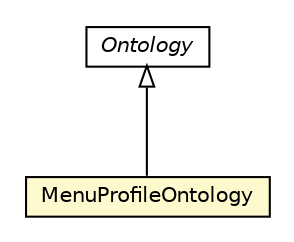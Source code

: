 #!/usr/local/bin/dot
#
# Class diagram 
# Generated by UMLGraph version R5_6-24-gf6e263 (http://www.umlgraph.org/)
#

digraph G {
	edge [fontname="Helvetica",fontsize=10,labelfontname="Helvetica",labelfontsize=10];
	node [fontname="Helvetica",fontsize=10,shape=plaintext];
	nodesep=0.25;
	ranksep=0.5;
	// org.universAAL.ontology.profile.ui.mainmenu.MenuProfileOntology
	c243865 [label=<<table title="org.universAAL.ontology.profile.ui.mainmenu.MenuProfileOntology" border="0" cellborder="1" cellspacing="0" cellpadding="2" port="p" bgcolor="lemonChiffon" href="./MenuProfileOntology.html">
		<tr><td><table border="0" cellspacing="0" cellpadding="1">
<tr><td align="center" balign="center"> MenuProfileOntology </td></tr>
		</table></td></tr>
		</table>>, URL="./MenuProfileOntology.html", fontname="Helvetica", fontcolor="black", fontsize=10.0];
	//org.universAAL.ontology.profile.ui.mainmenu.MenuProfileOntology extends org.universAAL.middleware.owl.Ontology
	c243972:p -> c243865:p [dir=back,arrowtail=empty];
	// org.universAAL.middleware.owl.Ontology
	c243972 [label=<<table title="org.universAAL.middleware.owl.Ontology" border="0" cellborder="1" cellspacing="0" cellpadding="2" port="p" href="http://java.sun.com/j2se/1.4.2/docs/api/org/universAAL/middleware/owl/Ontology.html">
		<tr><td><table border="0" cellspacing="0" cellpadding="1">
<tr><td align="center" balign="center"><font face="Helvetica-Oblique"> Ontology </font></td></tr>
		</table></td></tr>
		</table>>, URL="http://java.sun.com/j2se/1.4.2/docs/api/org/universAAL/middleware/owl/Ontology.html", fontname="Helvetica", fontcolor="black", fontsize=10.0];
}

